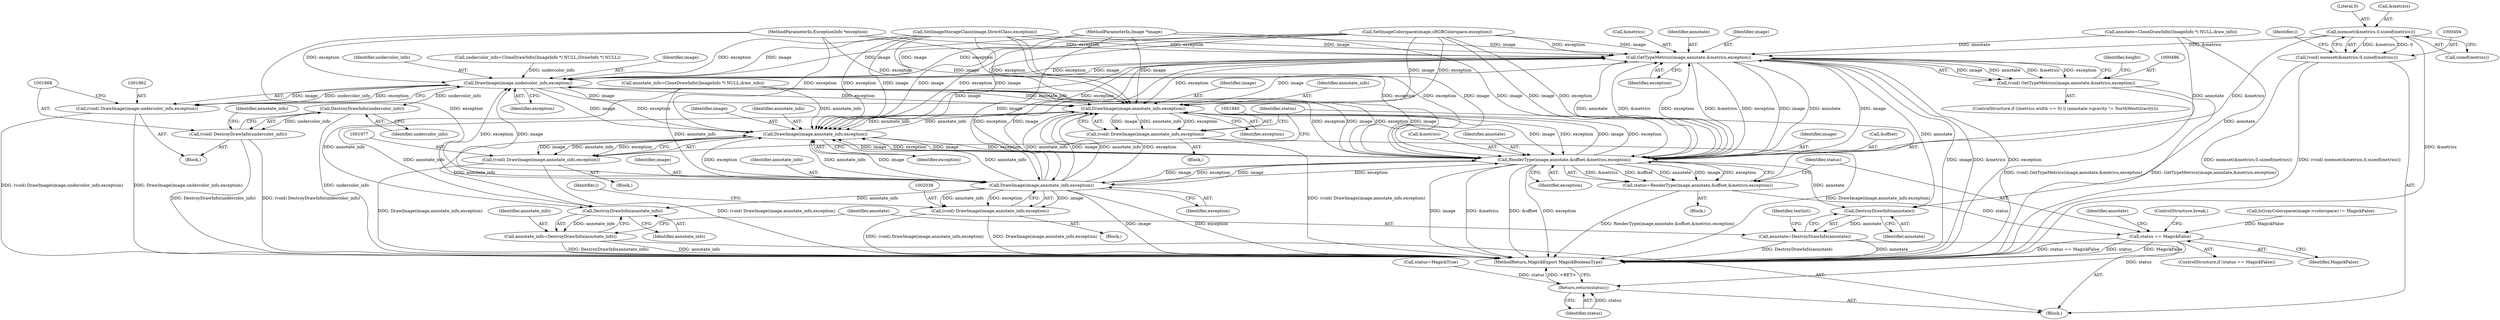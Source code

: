 digraph "0_ImageMagick6_7c2c5ba5b8e3a0b2b82f56c71dfab74ed4006df7@API" {
"1000405" [label="(Call,memset(&metrics,0,sizeof(metrics)))"];
"1000403" [label="(Call,(void) memset(&metrics,0,sizeof(metrics)))"];
"1000487" [label="(Call,GetTypeMetrics(image,annotate,&metrics,exception))"];
"1000485" [label="(Call,(void) GetTypeMetrics(image,annotate,&metrics,exception))"];
"1001863" [label="(Call,DrawImage(image,undercolor_info,exception))"];
"1001861" [label="(Call,(void) DrawImage(image,undercolor_info,exception))"];
"1001869" [label="(Call,DestroyDrawInfo(undercolor_info))"];
"1001867" [label="(Call,(void) DestroyDrawInfo(undercolor_info))"];
"1001941" [label="(Call,DrawImage(image,annotate_info,exception))"];
"1001939" [label="(Call,(void) DrawImage(image,annotate_info,exception))"];
"1001978" [label="(Call,DrawImage(image,annotate_info,exception))"];
"1001976" [label="(Call,(void) DrawImage(image,annotate_info,exception))"];
"1001984" [label="(Call,RenderType(image,annotate,&offset,&metrics,exception))"];
"1001982" [label="(Call,status=RenderType(image,annotate,&offset,&metrics,exception))"];
"1001993" [label="(Call,status == MagickFalse)"];
"1002059" [label="(Return,return(status);)"];
"1002037" [label="(Call,DrawImage(image,annotate_info,exception))"];
"1002035" [label="(Call,(void) DrawImage(image,annotate_info,exception))"];
"1002043" [label="(Call,DestroyDrawInfo(annotate_info))"];
"1002041" [label="(Call,annotate_info=DestroyDrawInfo(annotate_info))"];
"1002047" [label="(Call,DestroyDrawInfo(annotate))"];
"1002045" [label="(Call,annotate=DestroyDrawInfo(annotate))"];
"1002047" [label="(Call,DestroyDrawInfo(annotate))"];
"1000105" [label="(MethodParameterIn,Image *image)"];
"1000388" [label="(Call,IsGrayColorspace(image->colorspace) != MagickFalse)"];
"1002037" [label="(Call,DrawImage(image,annotate_info,exception))"];
"1000488" [label="(Identifier,image)"];
"1000490" [label="(Call,&metrics)"];
"1000107" [label="(MethodParameterIn,ExceptionInfo *exception)"];
"1002041" [label="(Call,annotate_info=DestroyDrawInfo(annotate_info))"];
"1001941" [label="(Call,DrawImage(image,annotate_info,exception))"];
"1002046" [label="(Identifier,annotate)"];
"1002003" [label="(Block,)"];
"1000396" [label="(Call,SetImageColorspace(image,sRGBColorspace,exception))"];
"1001987" [label="(Call,&offset)"];
"1001989" [label="(Call,&metrics)"];
"1002042" [label="(Identifier,annotate_info)"];
"1002061" [label="(MethodReturn,MagickExport MagickBooleanType)"];
"1002038" [label="(Identifier,image)"];
"1002059" [label="(Return,return(status);)"];
"1000473" [label="(ControlStructure,if ((metrics.width == 0) || (annotate->gravity != NorthWestGravity)))"];
"1001992" [label="(ControlStructure,if (status == MagickFalse))"];
"1001866" [label="(Identifier,exception)"];
"1000408" [label="(Literal,0)"];
"1001993" [label="(Call,status == MagickFalse)"];
"1000409" [label="(Call,sizeof(metrics))"];
"1000485" [label="(Call,(void) GetTypeMetrics(image,annotate,&metrics,exception))"];
"1000424" [label="(Block,)"];
"1001980" [label="(Identifier,annotate_info)"];
"1000487" [label="(Call,GetTypeMetrics(image,annotate,&metrics,exception))"];
"1000489" [label="(Identifier,annotate)"];
"1001991" [label="(Identifier,exception)"];
"1001939" [label="(Call,(void) DrawImage(image,annotate_info,exception))"];
"1001981" [label="(Identifier,exception)"];
"1001869" [label="(Call,DestroyDrawInfo(undercolor_info))"];
"1001863" [label="(Call,DrawImage(image,undercolor_info,exception))"];
"1001983" [label="(Identifier,status)"];
"1001778" [label="(Call,undercolor_info=CloneDrawInfo((ImageInfo *) NULL,(DrawInfo *) NULL))"];
"1001907" [label="(Block,)"];
"1001986" [label="(Identifier,annotate)"];
"1000181" [label="(Call,annotate=CloneDrawInfo((ImageInfo *) NULL,draw_info))"];
"1001865" [label="(Identifier,undercolor_info)"];
"1001867" [label="(Call,(void) DestroyDrawInfo(undercolor_info))"];
"1000492" [label="(Identifier,exception)"];
"1000361" [label="(Call,SetImageStorageClass(image,DirectClass,exception))"];
"1001864" [label="(Identifier,image)"];
"1001985" [label="(Identifier,image)"];
"1000406" [label="(Call,&metrics)"];
"1002043" [label="(Call,DestroyDrawInfo(annotate_info))"];
"1001979" [label="(Identifier,image)"];
"1000423" [label="(Identifier,i)"];
"1001982" [label="(Call,status=RenderType(image,annotate,&offset,&metrics,exception))"];
"1002039" [label="(Identifier,annotate_info)"];
"1002060" [label="(Identifier,status)"];
"1001995" [label="(Identifier,MagickFalse)"];
"1001978" [label="(Call,DrawImage(image,annotate_info,exception))"];
"1000405" [label="(Call,memset(&metrics,0,sizeof(metrics)))"];
"1000494" [label="(Identifier,height)"];
"1001870" [label="(Identifier,undercolor_info)"];
"1001976" [label="(Call,(void) DrawImage(image,annotate_info,exception))"];
"1002045" [label="(Call,annotate=DestroyDrawInfo(annotate))"];
"1002040" [label="(Identifier,exception)"];
"1001776" [label="(Block,)"];
"1001861" [label="(Call,(void) DrawImage(image,undercolor_info,exception))"];
"1002035" [label="(Call,(void) DrawImage(image,annotate_info,exception))"];
"1001944" [label="(Identifier,exception)"];
"1000108" [label="(Block,)"];
"1001943" [label="(Identifier,annotate_info)"];
"1000200" [label="(Call,annotate_info=CloneDrawInfo((ImageInfo *) NULL,draw_info))"];
"1002044" [label="(Identifier,annotate_info)"];
"1002000" [label="(Identifier,annotate)"];
"1001952" [label="(Block,)"];
"1001994" [label="(Identifier,status)"];
"1000413" [label="(Identifier,i)"];
"1001942" [label="(Identifier,image)"];
"1000403" [label="(Call,(void) memset(&metrics,0,sizeof(metrics)))"];
"1002050" [label="(Identifier,textlist)"];
"1000400" [label="(Call,status=MagickTrue)"];
"1001996" [label="(ControlStructure,break;)"];
"1001984" [label="(Call,RenderType(image,annotate,&offset,&metrics,exception))"];
"1002048" [label="(Identifier,annotate)"];
"1001874" [label="(Identifier,annotate_info)"];
"1000405" -> "1000403"  [label="AST: "];
"1000405" -> "1000409"  [label="CFG: "];
"1000406" -> "1000405"  [label="AST: "];
"1000408" -> "1000405"  [label="AST: "];
"1000409" -> "1000405"  [label="AST: "];
"1000403" -> "1000405"  [label="CFG: "];
"1000405" -> "1002061"  [label="DDG: &metrics"];
"1000405" -> "1000403"  [label="DDG: &metrics"];
"1000405" -> "1000403"  [label="DDG: 0"];
"1000405" -> "1000487"  [label="DDG: &metrics"];
"1000405" -> "1001984"  [label="DDG: &metrics"];
"1000403" -> "1000108"  [label="AST: "];
"1000404" -> "1000403"  [label="AST: "];
"1000413" -> "1000403"  [label="CFG: "];
"1000403" -> "1002061"  [label="DDG: memset(&metrics,0,sizeof(metrics))"];
"1000403" -> "1002061"  [label="DDG: (void) memset(&metrics,0,sizeof(metrics))"];
"1000487" -> "1000485"  [label="AST: "];
"1000487" -> "1000492"  [label="CFG: "];
"1000488" -> "1000487"  [label="AST: "];
"1000489" -> "1000487"  [label="AST: "];
"1000490" -> "1000487"  [label="AST: "];
"1000492" -> "1000487"  [label="AST: "];
"1000485" -> "1000487"  [label="CFG: "];
"1000487" -> "1002061"  [label="DDG: image"];
"1000487" -> "1002061"  [label="DDG: &metrics"];
"1000487" -> "1002061"  [label="DDG: exception"];
"1000487" -> "1000485"  [label="DDG: image"];
"1000487" -> "1000485"  [label="DDG: annotate"];
"1000487" -> "1000485"  [label="DDG: &metrics"];
"1000487" -> "1000485"  [label="DDG: exception"];
"1001984" -> "1000487"  [label="DDG: image"];
"1001984" -> "1000487"  [label="DDG: annotate"];
"1001984" -> "1000487"  [label="DDG: &metrics"];
"1001984" -> "1000487"  [label="DDG: exception"];
"1000361" -> "1000487"  [label="DDG: image"];
"1000361" -> "1000487"  [label="DDG: exception"];
"1002037" -> "1000487"  [label="DDG: image"];
"1002037" -> "1000487"  [label="DDG: exception"];
"1000396" -> "1000487"  [label="DDG: image"];
"1000396" -> "1000487"  [label="DDG: exception"];
"1000105" -> "1000487"  [label="DDG: image"];
"1000181" -> "1000487"  [label="DDG: annotate"];
"1000107" -> "1000487"  [label="DDG: exception"];
"1000487" -> "1001863"  [label="DDG: image"];
"1000487" -> "1001863"  [label="DDG: exception"];
"1000487" -> "1001941"  [label="DDG: image"];
"1000487" -> "1001941"  [label="DDG: exception"];
"1000487" -> "1001978"  [label="DDG: image"];
"1000487" -> "1001978"  [label="DDG: exception"];
"1000487" -> "1001984"  [label="DDG: image"];
"1000487" -> "1001984"  [label="DDG: annotate"];
"1000487" -> "1001984"  [label="DDG: &metrics"];
"1000487" -> "1001984"  [label="DDG: exception"];
"1000487" -> "1002047"  [label="DDG: annotate"];
"1000485" -> "1000473"  [label="AST: "];
"1000486" -> "1000485"  [label="AST: "];
"1000494" -> "1000485"  [label="CFG: "];
"1000485" -> "1002061"  [label="DDG: GetTypeMetrics(image,annotate,&metrics,exception)"];
"1000485" -> "1002061"  [label="DDG: (void) GetTypeMetrics(image,annotate,&metrics,exception)"];
"1001863" -> "1001861"  [label="AST: "];
"1001863" -> "1001866"  [label="CFG: "];
"1001864" -> "1001863"  [label="AST: "];
"1001865" -> "1001863"  [label="AST: "];
"1001866" -> "1001863"  [label="AST: "];
"1001861" -> "1001863"  [label="CFG: "];
"1001863" -> "1001861"  [label="DDG: image"];
"1001863" -> "1001861"  [label="DDG: undercolor_info"];
"1001863" -> "1001861"  [label="DDG: exception"];
"1001984" -> "1001863"  [label="DDG: image"];
"1001984" -> "1001863"  [label="DDG: exception"];
"1000361" -> "1001863"  [label="DDG: image"];
"1000361" -> "1001863"  [label="DDG: exception"];
"1002037" -> "1001863"  [label="DDG: image"];
"1002037" -> "1001863"  [label="DDG: exception"];
"1000396" -> "1001863"  [label="DDG: image"];
"1000396" -> "1001863"  [label="DDG: exception"];
"1000105" -> "1001863"  [label="DDG: image"];
"1001778" -> "1001863"  [label="DDG: undercolor_info"];
"1000107" -> "1001863"  [label="DDG: exception"];
"1001863" -> "1001869"  [label="DDG: undercolor_info"];
"1001863" -> "1001941"  [label="DDG: image"];
"1001863" -> "1001941"  [label="DDG: exception"];
"1001863" -> "1001978"  [label="DDG: image"];
"1001863" -> "1001978"  [label="DDG: exception"];
"1001863" -> "1001984"  [label="DDG: image"];
"1001863" -> "1001984"  [label="DDG: exception"];
"1001861" -> "1001776"  [label="AST: "];
"1001862" -> "1001861"  [label="AST: "];
"1001868" -> "1001861"  [label="CFG: "];
"1001861" -> "1002061"  [label="DDG: DrawImage(image,undercolor_info,exception)"];
"1001861" -> "1002061"  [label="DDG: (void) DrawImage(image,undercolor_info,exception)"];
"1001869" -> "1001867"  [label="AST: "];
"1001869" -> "1001870"  [label="CFG: "];
"1001870" -> "1001869"  [label="AST: "];
"1001867" -> "1001869"  [label="CFG: "];
"1001869" -> "1002061"  [label="DDG: undercolor_info"];
"1001869" -> "1001867"  [label="DDG: undercolor_info"];
"1001867" -> "1001776"  [label="AST: "];
"1001868" -> "1001867"  [label="AST: "];
"1001874" -> "1001867"  [label="CFG: "];
"1001867" -> "1002061"  [label="DDG: (void) DestroyDrawInfo(undercolor_info)"];
"1001867" -> "1002061"  [label="DDG: DestroyDrawInfo(undercolor_info)"];
"1001941" -> "1001939"  [label="AST: "];
"1001941" -> "1001944"  [label="CFG: "];
"1001942" -> "1001941"  [label="AST: "];
"1001943" -> "1001941"  [label="AST: "];
"1001944" -> "1001941"  [label="AST: "];
"1001939" -> "1001941"  [label="CFG: "];
"1001941" -> "1001939"  [label="DDG: image"];
"1001941" -> "1001939"  [label="DDG: annotate_info"];
"1001941" -> "1001939"  [label="DDG: exception"];
"1001984" -> "1001941"  [label="DDG: image"];
"1001984" -> "1001941"  [label="DDG: exception"];
"1000361" -> "1001941"  [label="DDG: image"];
"1000361" -> "1001941"  [label="DDG: exception"];
"1002037" -> "1001941"  [label="DDG: image"];
"1002037" -> "1001941"  [label="DDG: annotate_info"];
"1002037" -> "1001941"  [label="DDG: exception"];
"1000396" -> "1001941"  [label="DDG: image"];
"1000396" -> "1001941"  [label="DDG: exception"];
"1000105" -> "1001941"  [label="DDG: image"];
"1001978" -> "1001941"  [label="DDG: annotate_info"];
"1000200" -> "1001941"  [label="DDG: annotate_info"];
"1000107" -> "1001941"  [label="DDG: exception"];
"1001941" -> "1001978"  [label="DDG: annotate_info"];
"1001941" -> "1001984"  [label="DDG: image"];
"1001941" -> "1001984"  [label="DDG: exception"];
"1001941" -> "1002037"  [label="DDG: annotate_info"];
"1001941" -> "1002043"  [label="DDG: annotate_info"];
"1001939" -> "1001907"  [label="AST: "];
"1001940" -> "1001939"  [label="AST: "];
"1001983" -> "1001939"  [label="CFG: "];
"1001939" -> "1002061"  [label="DDG: (void) DrawImage(image,annotate_info,exception)"];
"1001939" -> "1002061"  [label="DDG: DrawImage(image,annotate_info,exception)"];
"1001978" -> "1001976"  [label="AST: "];
"1001978" -> "1001981"  [label="CFG: "];
"1001979" -> "1001978"  [label="AST: "];
"1001980" -> "1001978"  [label="AST: "];
"1001981" -> "1001978"  [label="AST: "];
"1001976" -> "1001978"  [label="CFG: "];
"1001978" -> "1001976"  [label="DDG: image"];
"1001978" -> "1001976"  [label="DDG: annotate_info"];
"1001978" -> "1001976"  [label="DDG: exception"];
"1001984" -> "1001978"  [label="DDG: image"];
"1001984" -> "1001978"  [label="DDG: exception"];
"1000361" -> "1001978"  [label="DDG: image"];
"1000361" -> "1001978"  [label="DDG: exception"];
"1002037" -> "1001978"  [label="DDG: image"];
"1002037" -> "1001978"  [label="DDG: annotate_info"];
"1002037" -> "1001978"  [label="DDG: exception"];
"1000396" -> "1001978"  [label="DDG: image"];
"1000396" -> "1001978"  [label="DDG: exception"];
"1000105" -> "1001978"  [label="DDG: image"];
"1000200" -> "1001978"  [label="DDG: annotate_info"];
"1000107" -> "1001978"  [label="DDG: exception"];
"1001978" -> "1001984"  [label="DDG: image"];
"1001978" -> "1001984"  [label="DDG: exception"];
"1001978" -> "1002037"  [label="DDG: annotate_info"];
"1001978" -> "1002043"  [label="DDG: annotate_info"];
"1001976" -> "1001952"  [label="AST: "];
"1001977" -> "1001976"  [label="AST: "];
"1001983" -> "1001976"  [label="CFG: "];
"1001976" -> "1002061"  [label="DDG: DrawImage(image,annotate_info,exception)"];
"1001976" -> "1002061"  [label="DDG: (void) DrawImage(image,annotate_info,exception)"];
"1001984" -> "1001982"  [label="AST: "];
"1001984" -> "1001991"  [label="CFG: "];
"1001985" -> "1001984"  [label="AST: "];
"1001986" -> "1001984"  [label="AST: "];
"1001987" -> "1001984"  [label="AST: "];
"1001989" -> "1001984"  [label="AST: "];
"1001991" -> "1001984"  [label="AST: "];
"1001982" -> "1001984"  [label="CFG: "];
"1001984" -> "1002061"  [label="DDG: &metrics"];
"1001984" -> "1002061"  [label="DDG: &offset"];
"1001984" -> "1002061"  [label="DDG: exception"];
"1001984" -> "1002061"  [label="DDG: image"];
"1001984" -> "1001982"  [label="DDG: &metrics"];
"1001984" -> "1001982"  [label="DDG: &offset"];
"1001984" -> "1001982"  [label="DDG: annotate"];
"1001984" -> "1001982"  [label="DDG: image"];
"1001984" -> "1001982"  [label="DDG: exception"];
"1000361" -> "1001984"  [label="DDG: image"];
"1000361" -> "1001984"  [label="DDG: exception"];
"1002037" -> "1001984"  [label="DDG: image"];
"1002037" -> "1001984"  [label="DDG: exception"];
"1000396" -> "1001984"  [label="DDG: image"];
"1000396" -> "1001984"  [label="DDG: exception"];
"1000105" -> "1001984"  [label="DDG: image"];
"1000181" -> "1001984"  [label="DDG: annotate"];
"1000107" -> "1001984"  [label="DDG: exception"];
"1001984" -> "1002037"  [label="DDG: image"];
"1001984" -> "1002037"  [label="DDG: exception"];
"1001984" -> "1002047"  [label="DDG: annotate"];
"1001982" -> "1000424"  [label="AST: "];
"1001983" -> "1001982"  [label="AST: "];
"1001994" -> "1001982"  [label="CFG: "];
"1001982" -> "1002061"  [label="DDG: RenderType(image,annotate,&offset,&metrics,exception)"];
"1001982" -> "1001993"  [label="DDG: status"];
"1001993" -> "1001992"  [label="AST: "];
"1001993" -> "1001995"  [label="CFG: "];
"1001994" -> "1001993"  [label="AST: "];
"1001995" -> "1001993"  [label="AST: "];
"1001996" -> "1001993"  [label="CFG: "];
"1002000" -> "1001993"  [label="CFG: "];
"1001993" -> "1002061"  [label="DDG: status == MagickFalse"];
"1001993" -> "1002061"  [label="DDG: status"];
"1001993" -> "1002061"  [label="DDG: MagickFalse"];
"1000388" -> "1001993"  [label="DDG: MagickFalse"];
"1001993" -> "1002059"  [label="DDG: status"];
"1002059" -> "1000108"  [label="AST: "];
"1002059" -> "1002060"  [label="CFG: "];
"1002060" -> "1002059"  [label="AST: "];
"1002061" -> "1002059"  [label="CFG: "];
"1002059" -> "1002061"  [label="DDG: <RET>"];
"1002060" -> "1002059"  [label="DDG: status"];
"1000400" -> "1002059"  [label="DDG: status"];
"1002037" -> "1002035"  [label="AST: "];
"1002037" -> "1002040"  [label="CFG: "];
"1002038" -> "1002037"  [label="AST: "];
"1002039" -> "1002037"  [label="AST: "];
"1002040" -> "1002037"  [label="AST: "];
"1002035" -> "1002037"  [label="CFG: "];
"1002037" -> "1002061"  [label="DDG: image"];
"1002037" -> "1002061"  [label="DDG: exception"];
"1002037" -> "1002035"  [label="DDG: image"];
"1002037" -> "1002035"  [label="DDG: annotate_info"];
"1002037" -> "1002035"  [label="DDG: exception"];
"1000105" -> "1002037"  [label="DDG: image"];
"1000200" -> "1002037"  [label="DDG: annotate_info"];
"1000107" -> "1002037"  [label="DDG: exception"];
"1002037" -> "1002043"  [label="DDG: annotate_info"];
"1002035" -> "1002003"  [label="AST: "];
"1002036" -> "1002035"  [label="AST: "];
"1000423" -> "1002035"  [label="CFG: "];
"1002035" -> "1002061"  [label="DDG: (void) DrawImage(image,annotate_info,exception)"];
"1002035" -> "1002061"  [label="DDG: DrawImage(image,annotate_info,exception)"];
"1002043" -> "1002041"  [label="AST: "];
"1002043" -> "1002044"  [label="CFG: "];
"1002044" -> "1002043"  [label="AST: "];
"1002041" -> "1002043"  [label="CFG: "];
"1002043" -> "1002041"  [label="DDG: annotate_info"];
"1000200" -> "1002043"  [label="DDG: annotate_info"];
"1002041" -> "1000108"  [label="AST: "];
"1002042" -> "1002041"  [label="AST: "];
"1002046" -> "1002041"  [label="CFG: "];
"1002041" -> "1002061"  [label="DDG: annotate_info"];
"1002041" -> "1002061"  [label="DDG: DestroyDrawInfo(annotate_info)"];
"1002047" -> "1002045"  [label="AST: "];
"1002047" -> "1002048"  [label="CFG: "];
"1002048" -> "1002047"  [label="AST: "];
"1002045" -> "1002047"  [label="CFG: "];
"1002047" -> "1002045"  [label="DDG: annotate"];
"1000181" -> "1002047"  [label="DDG: annotate"];
"1002045" -> "1000108"  [label="AST: "];
"1002046" -> "1002045"  [label="AST: "];
"1002050" -> "1002045"  [label="CFG: "];
"1002045" -> "1002061"  [label="DDG: annotate"];
"1002045" -> "1002061"  [label="DDG: DestroyDrawInfo(annotate)"];
}
